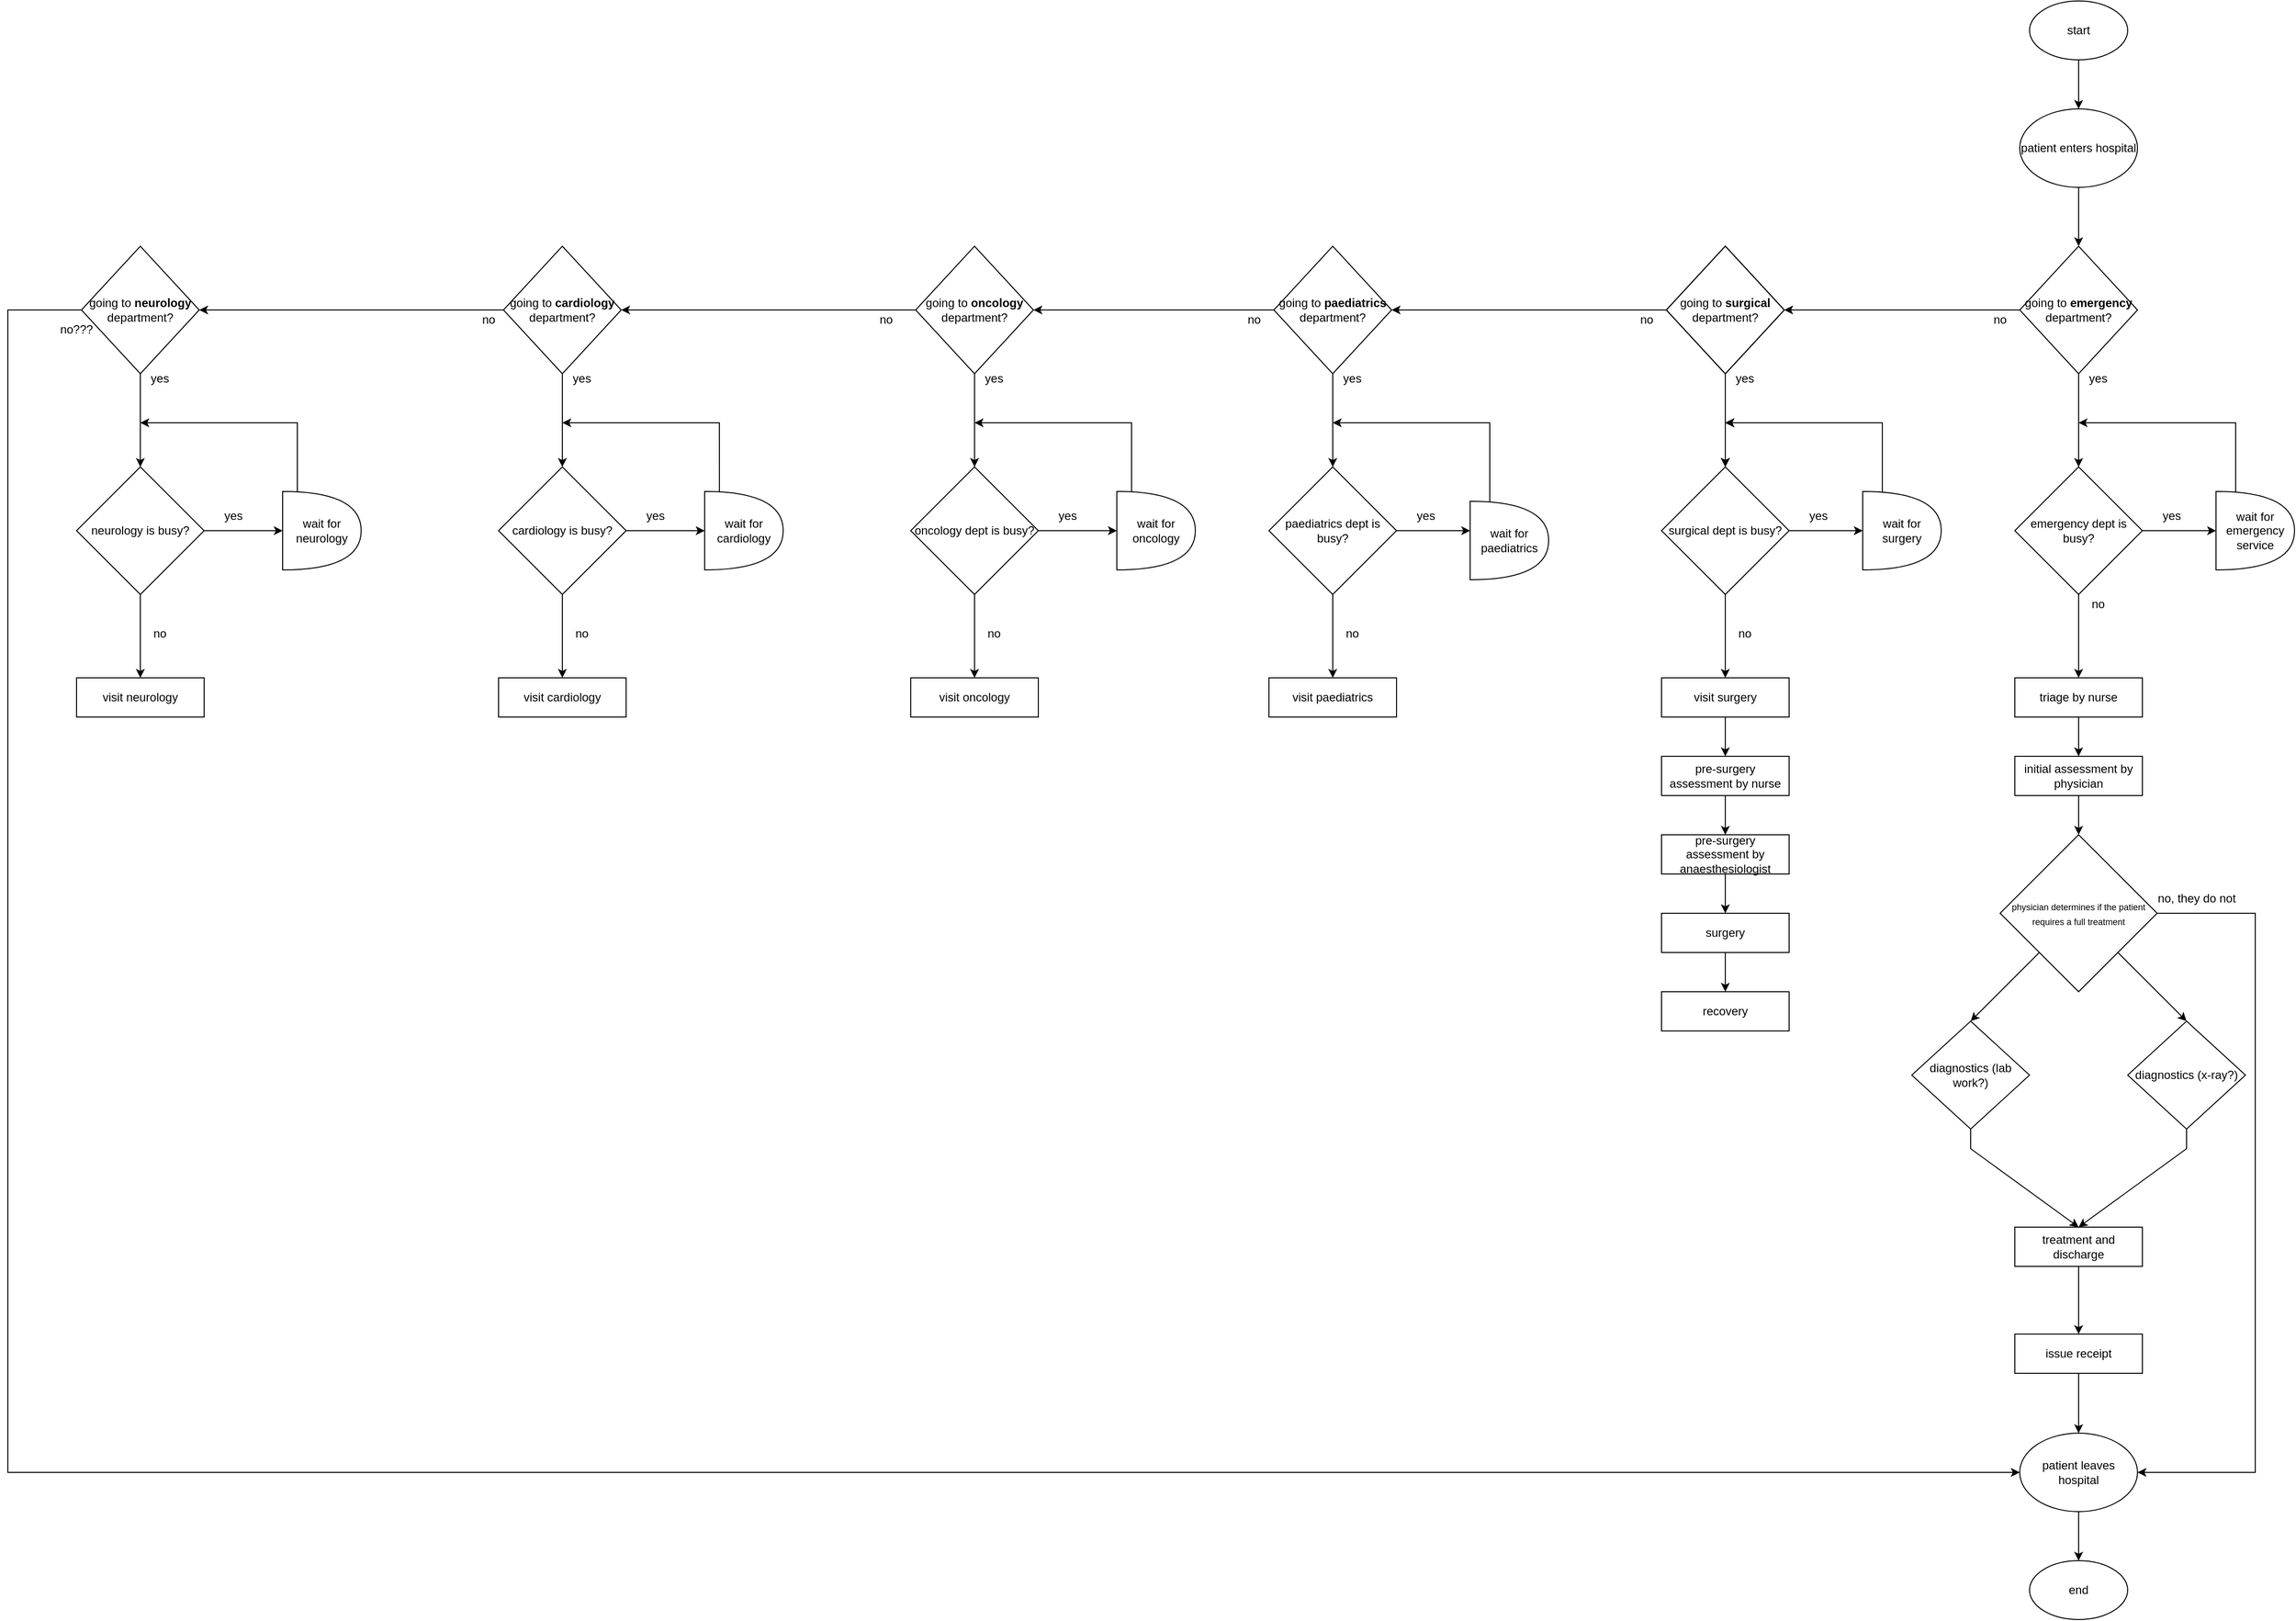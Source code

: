 <mxfile version="21.1.4" type="github">
  <diagram name="Page-1" id="5pKvKy0BIaIAFNJ23iyw">
    <mxGraphModel dx="3215" dy="1920" grid="1" gridSize="10" guides="1" tooltips="1" connect="1" arrows="1" fold="1" page="1" pageScale="1" pageWidth="827" pageHeight="1169" math="0" shadow="0">
      <root>
        <mxCell id="0" />
        <mxCell id="1" parent="0" />
        <mxCell id="Ih2wy748P8lcP-gWS8Mn-1" value="patient enters hospital" style="ellipse;whiteSpace=wrap;html=1;" parent="1" vertex="1">
          <mxGeometry x="350" y="-40" width="120" height="80" as="geometry" />
        </mxCell>
        <mxCell id="Ih2wy748P8lcP-gWS8Mn-2" value="going to &lt;b&gt;emergency &lt;/b&gt;department?" style="rhombus;whiteSpace=wrap;html=1;" parent="1" vertex="1">
          <mxGeometry x="350" y="100" width="120" height="130" as="geometry" />
        </mxCell>
        <mxCell id="pPfEnhw-Z-XjJxT2VnOs-15" style="edgeStyle=orthogonalEdgeStyle;rounded=0;orthogonalLoop=1;jettySize=auto;html=1;exitX=0.5;exitY=1;exitDx=0;exitDy=0;entryX=0.5;entryY=0;entryDx=0;entryDy=0;" parent="1" source="Ih2wy748P8lcP-gWS8Mn-3" target="pPfEnhw-Z-XjJxT2VnOs-11" edge="1">
          <mxGeometry relative="1" as="geometry" />
        </mxCell>
        <mxCell id="Ih2wy748P8lcP-gWS8Mn-3" value="triage by nurse" style="rounded=0;whiteSpace=wrap;html=1;" parent="1" vertex="1">
          <mxGeometry x="345" y="540" width="130" height="40" as="geometry" />
        </mxCell>
        <mxCell id="Ih2wy748P8lcP-gWS8Mn-6" value="emergency dept is busy?" style="rhombus;whiteSpace=wrap;html=1;" parent="1" vertex="1">
          <mxGeometry x="345" y="325" width="130" height="130" as="geometry" />
        </mxCell>
        <mxCell id="pPfEnhw-Z-XjJxT2VnOs-4" style="edgeStyle=orthogonalEdgeStyle;rounded=0;orthogonalLoop=1;jettySize=auto;html=1;exitX=0.5;exitY=1;exitDx=0;exitDy=0;entryX=0.5;entryY=0;entryDx=0;entryDy=0;" parent="1" source="Ih2wy748P8lcP-gWS8Mn-21" target="pPfEnhw-Z-XjJxT2VnOs-1" edge="1">
          <mxGeometry relative="1" as="geometry" />
        </mxCell>
        <mxCell id="Ih2wy748P8lcP-gWS8Mn-21" value="patient leaves hospital" style="ellipse;whiteSpace=wrap;html=1;" parent="1" vertex="1">
          <mxGeometry x="350" y="1310" width="120" height="80" as="geometry" />
        </mxCell>
        <mxCell id="Ih2wy748P8lcP-gWS8Mn-25" value="yes" style="text;html=1;strokeColor=none;fillColor=none;align=center;verticalAlign=middle;whiteSpace=wrap;rounded=0;" parent="1" vertex="1">
          <mxGeometry x="475" y="360" width="60" height="30" as="geometry" />
        </mxCell>
        <mxCell id="Ih2wy748P8lcP-gWS8Mn-27" value="no" style="text;html=1;strokeColor=none;fillColor=none;align=center;verticalAlign=middle;whiteSpace=wrap;rounded=0;" parent="1" vertex="1">
          <mxGeometry x="400" y="450" width="60" height="30" as="geometry" />
        </mxCell>
        <mxCell id="Ih2wy748P8lcP-gWS8Mn-29" value="" style="endArrow=classic;html=1;rounded=0;entryX=0.5;entryY=0;entryDx=0;entryDy=0;exitX=0.5;exitY=1;exitDx=0;exitDy=0;" parent="1" source="Ih2wy748P8lcP-gWS8Mn-2" target="Ih2wy748P8lcP-gWS8Mn-6" edge="1">
          <mxGeometry width="50" height="50" relative="1" as="geometry">
            <mxPoint x="410" y="250" as="sourcePoint" />
            <mxPoint x="410" y="280" as="targetPoint" />
          </mxGeometry>
        </mxCell>
        <mxCell id="Ih2wy748P8lcP-gWS8Mn-30" value="yes" style="text;html=1;strokeColor=none;fillColor=none;align=center;verticalAlign=middle;whiteSpace=wrap;rounded=0;" parent="1" vertex="1">
          <mxGeometry x="400" y="220" width="60" height="30" as="geometry" />
        </mxCell>
        <mxCell id="Ih2wy748P8lcP-gWS8Mn-31" value="no" style="text;html=1;strokeColor=none;fillColor=none;align=center;verticalAlign=middle;whiteSpace=wrap;rounded=0;" parent="1" vertex="1">
          <mxGeometry x="300" y="160" width="60" height="30" as="geometry" />
        </mxCell>
        <mxCell id="Ih2wy748P8lcP-gWS8Mn-33" value="" style="endArrow=classic;html=1;rounded=0;exitX=0.5;exitY=1;exitDx=0;exitDy=0;entryX=0.5;entryY=0;entryDx=0;entryDy=0;" parent="1" source="Ih2wy748P8lcP-gWS8Mn-6" target="Ih2wy748P8lcP-gWS8Mn-3" edge="1">
          <mxGeometry width="50" height="50" relative="1" as="geometry">
            <mxPoint x="420" y="420" as="sourcePoint" />
            <mxPoint x="460" y="500" as="targetPoint" />
          </mxGeometry>
        </mxCell>
        <mxCell id="Ih2wy748P8lcP-gWS8Mn-36" value="going to surgical department?" style="rhombus;whiteSpace=wrap;html=1;" parent="1" vertex="1">
          <mxGeometry x="-10" y="100" width="120" height="130" as="geometry" />
        </mxCell>
        <mxCell id="K5UbOkIPx16ZLwXEy3-c-5" value="" style="edgeStyle=orthogonalEdgeStyle;rounded=0;orthogonalLoop=1;jettySize=auto;html=1;" edge="1" parent="1" source="Ih2wy748P8lcP-gWS8Mn-37" target="K5UbOkIPx16ZLwXEy3-c-3">
          <mxGeometry relative="1" as="geometry" />
        </mxCell>
        <mxCell id="Ih2wy748P8lcP-gWS8Mn-37" value="visit surgery" style="rounded=0;whiteSpace=wrap;html=1;" parent="1" vertex="1">
          <mxGeometry x="-15" y="540" width="130" height="40" as="geometry" />
        </mxCell>
        <mxCell id="Ih2wy748P8lcP-gWS8Mn-43" value="" style="endArrow=classic;html=1;rounded=0;exitX=0.4;exitY=0.018;exitDx=0;exitDy=0;exitPerimeter=0;" parent="1" edge="1">
          <mxGeometry width="50" height="50" relative="1" as="geometry">
            <mxPoint x="210" y="361.08" as="sourcePoint" />
            <mxPoint x="50" y="280" as="targetPoint" />
            <Array as="points">
              <mxPoint x="210" y="280" />
              <mxPoint x="60" y="280" />
            </Array>
          </mxGeometry>
        </mxCell>
        <mxCell id="Ih2wy748P8lcP-gWS8Mn-44" value="yes" style="text;html=1;strokeColor=none;fillColor=none;align=center;verticalAlign=middle;whiteSpace=wrap;rounded=0;" parent="1" vertex="1">
          <mxGeometry x="115" y="360" width="60" height="30" as="geometry" />
        </mxCell>
        <mxCell id="Ih2wy748P8lcP-gWS8Mn-45" value="no" style="text;html=1;strokeColor=none;fillColor=none;align=center;verticalAlign=middle;whiteSpace=wrap;rounded=0;" parent="1" vertex="1">
          <mxGeometry x="40" y="480" width="60" height="30" as="geometry" />
        </mxCell>
        <mxCell id="Ih2wy748P8lcP-gWS8Mn-48" value="yes" style="text;html=1;strokeColor=none;fillColor=none;align=center;verticalAlign=middle;whiteSpace=wrap;rounded=0;" parent="1" vertex="1">
          <mxGeometry x="40" y="220" width="60" height="30" as="geometry" />
        </mxCell>
        <mxCell id="Ih2wy748P8lcP-gWS8Mn-49" value="no" style="text;html=1;strokeColor=none;fillColor=none;align=center;verticalAlign=middle;whiteSpace=wrap;rounded=0;" parent="1" vertex="1">
          <mxGeometry x="-60" y="160" width="60" height="30" as="geometry" />
        </mxCell>
        <mxCell id="goqWlOmLxGw8GB3nW4Ue-60" style="edgeStyle=orthogonalEdgeStyle;rounded=0;orthogonalLoop=1;jettySize=auto;html=1;exitX=0;exitY=0.5;exitDx=0;exitDy=0;entryX=1;entryY=0.5;entryDx=0;entryDy=0;" parent="1" source="Ih2wy748P8lcP-gWS8Mn-52" target="goqWlOmLxGw8GB3nW4Ue-25" edge="1">
          <mxGeometry relative="1" as="geometry" />
        </mxCell>
        <mxCell id="Ih2wy748P8lcP-gWS8Mn-52" value="going to &lt;b&gt;paediatrics &lt;/b&gt;department?" style="rhombus;whiteSpace=wrap;html=1;" parent="1" vertex="1">
          <mxGeometry x="-410" y="100" width="120" height="130" as="geometry" />
        </mxCell>
        <mxCell id="Ih2wy748P8lcP-gWS8Mn-53" value="visit paediatrics" style="rounded=0;whiteSpace=wrap;html=1;" parent="1" vertex="1">
          <mxGeometry x="-415" y="540" width="130" height="40" as="geometry" />
        </mxCell>
        <mxCell id="Ih2wy748P8lcP-gWS8Mn-55" value="paediatrics dept is busy?" style="rhombus;whiteSpace=wrap;html=1;" parent="1" vertex="1">
          <mxGeometry x="-415" y="325" width="130" height="130" as="geometry" />
        </mxCell>
        <mxCell id="Ih2wy748P8lcP-gWS8Mn-58" value="" style="endArrow=classic;html=1;rounded=0;exitX=1;exitY=0.5;exitDx=0;exitDy=0;entryX=0;entryY=0.5;entryDx=0;entryDy=0;entryPerimeter=0;" parent="1" source="Ih2wy748P8lcP-gWS8Mn-55" edge="1">
          <mxGeometry width="50" height="50" relative="1" as="geometry">
            <mxPoint x="-260" y="430" as="sourcePoint" />
            <mxPoint x="-210" y="390" as="targetPoint" />
          </mxGeometry>
        </mxCell>
        <mxCell id="Ih2wy748P8lcP-gWS8Mn-59" value="" style="endArrow=classic;html=1;rounded=0;exitX=0.4;exitY=0.018;exitDx=0;exitDy=0;exitPerimeter=0;" parent="1" edge="1">
          <mxGeometry width="50" height="50" relative="1" as="geometry">
            <mxPoint x="-190" y="361.08" as="sourcePoint" />
            <mxPoint x="-350" y="280" as="targetPoint" />
            <Array as="points">
              <mxPoint x="-190" y="280" />
              <mxPoint x="-340" y="280" />
            </Array>
          </mxGeometry>
        </mxCell>
        <mxCell id="Ih2wy748P8lcP-gWS8Mn-60" value="yes" style="text;html=1;strokeColor=none;fillColor=none;align=center;verticalAlign=middle;whiteSpace=wrap;rounded=0;" parent="1" vertex="1">
          <mxGeometry x="-285" y="360" width="60" height="30" as="geometry" />
        </mxCell>
        <mxCell id="Ih2wy748P8lcP-gWS8Mn-61" value="no" style="text;html=1;strokeColor=none;fillColor=none;align=center;verticalAlign=middle;whiteSpace=wrap;rounded=0;" parent="1" vertex="1">
          <mxGeometry x="-360" y="480" width="60" height="30" as="geometry" />
        </mxCell>
        <mxCell id="Ih2wy748P8lcP-gWS8Mn-63" value="" style="endArrow=classic;html=1;rounded=0;entryX=0.5;entryY=0;entryDx=0;entryDy=0;exitX=0.5;exitY=1;exitDx=0;exitDy=0;" parent="1" source="Ih2wy748P8lcP-gWS8Mn-52" target="Ih2wy748P8lcP-gWS8Mn-55" edge="1">
          <mxGeometry width="50" height="50" relative="1" as="geometry">
            <mxPoint x="-350" y="250" as="sourcePoint" />
            <mxPoint x="-350" y="280" as="targetPoint" />
          </mxGeometry>
        </mxCell>
        <mxCell id="Ih2wy748P8lcP-gWS8Mn-64" value="yes" style="text;html=1;strokeColor=none;fillColor=none;align=center;verticalAlign=middle;whiteSpace=wrap;rounded=0;" parent="1" vertex="1">
          <mxGeometry x="-360" y="220" width="60" height="30" as="geometry" />
        </mxCell>
        <mxCell id="Ih2wy748P8lcP-gWS8Mn-65" value="no" style="text;html=1;strokeColor=none;fillColor=none;align=center;verticalAlign=middle;whiteSpace=wrap;rounded=0;" parent="1" vertex="1">
          <mxGeometry x="-460" y="160" width="60" height="30" as="geometry" />
        </mxCell>
        <mxCell id="Ih2wy748P8lcP-gWS8Mn-66" value="" style="endArrow=classic;html=1;rounded=0;exitX=0.5;exitY=1;exitDx=0;exitDy=0;entryX=0.5;entryY=0;entryDx=0;entryDy=0;" parent="1" source="Ih2wy748P8lcP-gWS8Mn-55" target="Ih2wy748P8lcP-gWS8Mn-53" edge="1">
          <mxGeometry width="50" height="50" relative="1" as="geometry">
            <mxPoint x="-340" y="420" as="sourcePoint" />
            <mxPoint x="-300" y="500" as="targetPoint" />
          </mxGeometry>
        </mxCell>
        <mxCell id="Ih2wy748P8lcP-gWS8Mn-68" value="" style="endArrow=classic;html=1;rounded=0;entryX=1;entryY=0.5;entryDx=0;entryDy=0;exitX=0;exitY=0.5;exitDx=0;exitDy=0;" parent="1" source="Ih2wy748P8lcP-gWS8Mn-2" target="Ih2wy748P8lcP-gWS8Mn-36" edge="1">
          <mxGeometry width="50" height="50" relative="1" as="geometry">
            <mxPoint x="420" y="240" as="sourcePoint" />
            <mxPoint x="420" y="335" as="targetPoint" />
          </mxGeometry>
        </mxCell>
        <mxCell id="Ih2wy748P8lcP-gWS8Mn-69" value="" style="endArrow=classic;html=1;rounded=0;entryX=0.5;entryY=0;entryDx=0;entryDy=0;exitX=0.5;exitY=1;exitDx=0;exitDy=0;" parent="1" source="Ih2wy748P8lcP-gWS8Mn-1" target="Ih2wy748P8lcP-gWS8Mn-2" edge="1">
          <mxGeometry width="50" height="50" relative="1" as="geometry">
            <mxPoint x="430" y="250" as="sourcePoint" />
            <mxPoint x="430" y="345" as="targetPoint" />
          </mxGeometry>
        </mxCell>
        <mxCell id="Ih2wy748P8lcP-gWS8Mn-70" value="" style="endArrow=classic;html=1;rounded=0;entryX=1;entryY=0.5;entryDx=0;entryDy=0;exitX=0;exitY=0.5;exitDx=0;exitDy=0;" parent="1" source="Ih2wy748P8lcP-gWS8Mn-36" target="Ih2wy748P8lcP-gWS8Mn-52" edge="1">
          <mxGeometry width="50" height="50" relative="1" as="geometry">
            <mxPoint x="-30" y="50" as="sourcePoint" />
            <mxPoint x="-270" y="50" as="targetPoint" />
          </mxGeometry>
        </mxCell>
        <mxCell id="goqWlOmLxGw8GB3nW4Ue-1" value="going to surgical department?" style="rhombus;whiteSpace=wrap;html=1;" parent="1" vertex="1">
          <mxGeometry x="-10" y="100" width="120" height="130" as="geometry" />
        </mxCell>
        <mxCell id="goqWlOmLxGw8GB3nW4Ue-3" value="" style="endArrow=classic;html=1;rounded=0;entryX=0.5;entryY=0;entryDx=0;entryDy=0;exitX=0.5;exitY=1;exitDx=0;exitDy=0;" parent="1" source="goqWlOmLxGw8GB3nW4Ue-1" edge="1">
          <mxGeometry width="50" height="50" relative="1" as="geometry">
            <mxPoint x="50" y="250" as="sourcePoint" />
            <mxPoint x="50" y="325" as="targetPoint" />
          </mxGeometry>
        </mxCell>
        <mxCell id="goqWlOmLxGw8GB3nW4Ue-4" value="going to surgical department?" style="rhombus;whiteSpace=wrap;html=1;" parent="1" vertex="1">
          <mxGeometry x="-10" y="100" width="120" height="130" as="geometry" />
        </mxCell>
        <mxCell id="goqWlOmLxGw8GB3nW4Ue-6" value="" style="endArrow=classic;html=1;rounded=0;entryX=0.5;entryY=0;entryDx=0;entryDy=0;exitX=0.5;exitY=1;exitDx=0;exitDy=0;" parent="1" source="goqWlOmLxGw8GB3nW4Ue-4" edge="1">
          <mxGeometry width="50" height="50" relative="1" as="geometry">
            <mxPoint x="50" y="250" as="sourcePoint" />
            <mxPoint x="50" y="325" as="targetPoint" />
          </mxGeometry>
        </mxCell>
        <mxCell id="goqWlOmLxGw8GB3nW4Ue-7" value="" style="endArrow=classic;html=1;rounded=0;exitX=0.4;exitY=0.018;exitDx=0;exitDy=0;exitPerimeter=0;" parent="1" edge="1">
          <mxGeometry width="50" height="50" relative="1" as="geometry">
            <mxPoint x="210" y="361.08" as="sourcePoint" />
            <mxPoint x="50" y="280" as="targetPoint" />
            <Array as="points">
              <mxPoint x="210" y="280" />
              <mxPoint x="60" y="280" />
            </Array>
          </mxGeometry>
        </mxCell>
        <mxCell id="goqWlOmLxGw8GB3nW4Ue-13" value="going to &lt;b&gt;surgical &lt;/b&gt;department?" style="rhombus;whiteSpace=wrap;html=1;" parent="1" vertex="1">
          <mxGeometry x="-10" y="100" width="120" height="130" as="geometry" />
        </mxCell>
        <mxCell id="goqWlOmLxGw8GB3nW4Ue-15" value="" style="endArrow=classic;html=1;rounded=0;entryX=0.5;entryY=0;entryDx=0;entryDy=0;exitX=0.5;exitY=1;exitDx=0;exitDy=0;" parent="1" source="goqWlOmLxGw8GB3nW4Ue-13" edge="1">
          <mxGeometry width="50" height="50" relative="1" as="geometry">
            <mxPoint x="50" y="250" as="sourcePoint" />
            <mxPoint x="50" y="325" as="targetPoint" />
          </mxGeometry>
        </mxCell>
        <mxCell id="goqWlOmLxGw8GB3nW4Ue-16" value="" style="endArrow=classic;html=1;rounded=0;exitX=0.4;exitY=0.018;exitDx=0;exitDy=0;exitPerimeter=0;" parent="1" edge="1">
          <mxGeometry width="50" height="50" relative="1" as="geometry">
            <mxPoint x="210" y="361.08" as="sourcePoint" />
            <mxPoint x="50" y="280" as="targetPoint" />
            <Array as="points">
              <mxPoint x="210" y="280" />
              <mxPoint x="60" y="280" />
            </Array>
          </mxGeometry>
        </mxCell>
        <mxCell id="goqWlOmLxGw8GB3nW4Ue-19" value="surgical dept is busy?" style="rhombus;whiteSpace=wrap;html=1;" parent="1" vertex="1">
          <mxGeometry x="-15" y="325" width="130" height="130" as="geometry" />
        </mxCell>
        <mxCell id="goqWlOmLxGw8GB3nW4Ue-21" value="" style="endArrow=classic;html=1;rounded=0;exitX=0.5;exitY=1;exitDx=0;exitDy=0;entryX=0.5;entryY=0;entryDx=0;entryDy=0;" parent="1" source="goqWlOmLxGw8GB3nW4Ue-19" edge="1">
          <mxGeometry width="50" height="50" relative="1" as="geometry">
            <mxPoint x="60" y="420" as="sourcePoint" />
            <mxPoint x="50" y="540" as="targetPoint" />
          </mxGeometry>
        </mxCell>
        <mxCell id="goqWlOmLxGw8GB3nW4Ue-23" value="" style="endArrow=classic;html=1;rounded=0;exitX=1;exitY=0.5;exitDx=0;exitDy=0;entryX=0;entryY=0.5;entryDx=0;entryDy=0;entryPerimeter=0;" parent="1" edge="1">
          <mxGeometry width="50" height="50" relative="1" as="geometry">
            <mxPoint x="115" y="390" as="sourcePoint" />
            <mxPoint x="190" y="390" as="targetPoint" />
          </mxGeometry>
        </mxCell>
        <mxCell id="goqWlOmLxGw8GB3nW4Ue-24" value="visit oncology" style="rounded=0;whiteSpace=wrap;html=1;" parent="1" vertex="1">
          <mxGeometry x="-780" y="540" width="130" height="40" as="geometry" />
        </mxCell>
        <mxCell id="goqWlOmLxGw8GB3nW4Ue-61" style="edgeStyle=orthogonalEdgeStyle;rounded=0;orthogonalLoop=1;jettySize=auto;html=1;exitX=0;exitY=0.5;exitDx=0;exitDy=0;entryX=1;entryY=0.5;entryDx=0;entryDy=0;" parent="1" source="goqWlOmLxGw8GB3nW4Ue-25" target="goqWlOmLxGw8GB3nW4Ue-37" edge="1">
          <mxGeometry relative="1" as="geometry" />
        </mxCell>
        <mxCell id="goqWlOmLxGw8GB3nW4Ue-25" value="going to &lt;b&gt;oncology &lt;/b&gt;department?" style="rhombus;whiteSpace=wrap;html=1;" parent="1" vertex="1">
          <mxGeometry x="-775" y="100" width="120" height="130" as="geometry" />
        </mxCell>
        <mxCell id="goqWlOmLxGw8GB3nW4Ue-26" value="yes" style="text;html=1;strokeColor=none;fillColor=none;align=center;verticalAlign=middle;whiteSpace=wrap;rounded=0;" parent="1" vertex="1">
          <mxGeometry x="-725" y="220" width="60" height="30" as="geometry" />
        </mxCell>
        <mxCell id="goqWlOmLxGw8GB3nW4Ue-27" value="" style="endArrow=classic;html=1;rounded=0;entryX=0.5;entryY=0;entryDx=0;entryDy=0;exitX=0.5;exitY=1;exitDx=0;exitDy=0;" parent="1" source="goqWlOmLxGw8GB3nW4Ue-25" edge="1">
          <mxGeometry width="50" height="50" relative="1" as="geometry">
            <mxPoint x="-715" y="250" as="sourcePoint" />
            <mxPoint x="-715" y="325" as="targetPoint" />
          </mxGeometry>
        </mxCell>
        <mxCell id="goqWlOmLxGw8GB3nW4Ue-28" value="" style="endArrow=classic;html=1;rounded=0;" parent="1" edge="1">
          <mxGeometry width="50" height="50" relative="1" as="geometry">
            <mxPoint x="-555" y="350" as="sourcePoint" />
            <mxPoint x="-715" y="280" as="targetPoint" />
            <Array as="points">
              <mxPoint x="-555" y="280" />
              <mxPoint x="-705" y="280" />
            </Array>
          </mxGeometry>
        </mxCell>
        <mxCell id="goqWlOmLxGw8GB3nW4Ue-29" value="yes" style="text;html=1;strokeColor=none;fillColor=none;align=center;verticalAlign=middle;whiteSpace=wrap;rounded=0;" parent="1" vertex="1">
          <mxGeometry x="-650" y="360" width="60" height="30" as="geometry" />
        </mxCell>
        <mxCell id="goqWlOmLxGw8GB3nW4Ue-31" value="oncology dept is busy?" style="rhombus;whiteSpace=wrap;html=1;" parent="1" vertex="1">
          <mxGeometry x="-780" y="325" width="130" height="130" as="geometry" />
        </mxCell>
        <mxCell id="goqWlOmLxGw8GB3nW4Ue-32" value="no" style="text;html=1;strokeColor=none;fillColor=none;align=center;verticalAlign=middle;whiteSpace=wrap;rounded=0;" parent="1" vertex="1">
          <mxGeometry x="-725" y="480" width="60" height="30" as="geometry" />
        </mxCell>
        <mxCell id="goqWlOmLxGw8GB3nW4Ue-33" value="" style="endArrow=classic;html=1;rounded=0;exitX=0.5;exitY=1;exitDx=0;exitDy=0;entryX=0.5;entryY=0;entryDx=0;entryDy=0;" parent="1" source="goqWlOmLxGw8GB3nW4Ue-31" edge="1">
          <mxGeometry width="50" height="50" relative="1" as="geometry">
            <mxPoint x="-705" y="420" as="sourcePoint" />
            <mxPoint x="-715" y="540" as="targetPoint" />
          </mxGeometry>
        </mxCell>
        <mxCell id="goqWlOmLxGw8GB3nW4Ue-35" value="" style="endArrow=classic;html=1;rounded=0;exitX=1;exitY=0.5;exitDx=0;exitDy=0;entryX=0;entryY=0.5;entryDx=0;entryDy=0;entryPerimeter=0;" parent="1" target="pPfEnhw-Z-XjJxT2VnOs-5" edge="1">
          <mxGeometry width="50" height="50" relative="1" as="geometry">
            <mxPoint x="-650" y="390" as="sourcePoint" />
            <mxPoint x="-575" y="390" as="targetPoint" />
          </mxGeometry>
        </mxCell>
        <mxCell id="goqWlOmLxGw8GB3nW4Ue-36" value="visit cardiology" style="rounded=0;whiteSpace=wrap;html=1;" parent="1" vertex="1">
          <mxGeometry x="-1200" y="540" width="130" height="40" as="geometry" />
        </mxCell>
        <mxCell id="goqWlOmLxGw8GB3nW4Ue-62" style="edgeStyle=orthogonalEdgeStyle;rounded=0;orthogonalLoop=1;jettySize=auto;html=1;exitX=0;exitY=0.5;exitDx=0;exitDy=0;entryX=1;entryY=0.5;entryDx=0;entryDy=0;" parent="1" source="goqWlOmLxGw8GB3nW4Ue-37" target="goqWlOmLxGw8GB3nW4Ue-49" edge="1">
          <mxGeometry relative="1" as="geometry" />
        </mxCell>
        <mxCell id="goqWlOmLxGw8GB3nW4Ue-37" value="going to &lt;b&gt;cardiology&lt;/b&gt; department?" style="rhombus;whiteSpace=wrap;html=1;" parent="1" vertex="1">
          <mxGeometry x="-1195" y="100" width="120" height="130" as="geometry" />
        </mxCell>
        <mxCell id="goqWlOmLxGw8GB3nW4Ue-38" value="yes" style="text;html=1;strokeColor=none;fillColor=none;align=center;verticalAlign=middle;whiteSpace=wrap;rounded=0;" parent="1" vertex="1">
          <mxGeometry x="-1145" y="220" width="60" height="30" as="geometry" />
        </mxCell>
        <mxCell id="goqWlOmLxGw8GB3nW4Ue-39" value="" style="endArrow=classic;html=1;rounded=0;entryX=0.5;entryY=0;entryDx=0;entryDy=0;exitX=0.5;exitY=1;exitDx=0;exitDy=0;" parent="1" source="goqWlOmLxGw8GB3nW4Ue-37" edge="1">
          <mxGeometry width="50" height="50" relative="1" as="geometry">
            <mxPoint x="-1135" y="250" as="sourcePoint" />
            <mxPoint x="-1135" y="325" as="targetPoint" />
          </mxGeometry>
        </mxCell>
        <mxCell id="goqWlOmLxGw8GB3nW4Ue-40" value="" style="endArrow=classic;html=1;rounded=0;exitX=0.188;exitY=0;exitDx=0;exitDy=0;exitPerimeter=0;" parent="1" source="pPfEnhw-Z-XjJxT2VnOs-9" edge="1">
          <mxGeometry width="50" height="50" relative="1" as="geometry">
            <mxPoint x="-975" y="340" as="sourcePoint" />
            <mxPoint x="-1135" y="280" as="targetPoint" />
            <Array as="points">
              <mxPoint x="-975" y="280" />
              <mxPoint x="-1125" y="280" />
            </Array>
          </mxGeometry>
        </mxCell>
        <mxCell id="goqWlOmLxGw8GB3nW4Ue-41" value="yes" style="text;html=1;strokeColor=none;fillColor=none;align=center;verticalAlign=middle;whiteSpace=wrap;rounded=0;" parent="1" vertex="1">
          <mxGeometry x="-1070" y="360" width="60" height="30" as="geometry" />
        </mxCell>
        <mxCell id="goqWlOmLxGw8GB3nW4Ue-43" value="cardiology is busy?" style="rhombus;whiteSpace=wrap;html=1;" parent="1" vertex="1">
          <mxGeometry x="-1200" y="325" width="130" height="130" as="geometry" />
        </mxCell>
        <mxCell id="goqWlOmLxGw8GB3nW4Ue-44" value="no" style="text;html=1;strokeColor=none;fillColor=none;align=center;verticalAlign=middle;whiteSpace=wrap;rounded=0;" parent="1" vertex="1">
          <mxGeometry x="-1145" y="480" width="60" height="30" as="geometry" />
        </mxCell>
        <mxCell id="goqWlOmLxGw8GB3nW4Ue-45" value="" style="endArrow=classic;html=1;rounded=0;exitX=0.5;exitY=1;exitDx=0;exitDy=0;entryX=0.5;entryY=0;entryDx=0;entryDy=0;" parent="1" source="goqWlOmLxGw8GB3nW4Ue-43" edge="1">
          <mxGeometry width="50" height="50" relative="1" as="geometry">
            <mxPoint x="-1125" y="420" as="sourcePoint" />
            <mxPoint x="-1135" y="540" as="targetPoint" />
          </mxGeometry>
        </mxCell>
        <mxCell id="goqWlOmLxGw8GB3nW4Ue-47" value="" style="endArrow=classic;html=1;rounded=0;exitX=1;exitY=0.5;exitDx=0;exitDy=0;entryX=0;entryY=0.5;entryDx=0;entryDy=0;entryPerimeter=0;" parent="1" target="pPfEnhw-Z-XjJxT2VnOs-9" edge="1">
          <mxGeometry width="50" height="50" relative="1" as="geometry">
            <mxPoint x="-1070" y="390" as="sourcePoint" />
            <mxPoint x="-995" y="390" as="targetPoint" />
          </mxGeometry>
        </mxCell>
        <mxCell id="goqWlOmLxGw8GB3nW4Ue-48" value="visit neurology" style="rounded=0;whiteSpace=wrap;html=1;" parent="1" vertex="1">
          <mxGeometry x="-1630" y="540" width="130" height="40" as="geometry" />
        </mxCell>
        <mxCell id="Ssy9WefJwnvrMq0k_zcZ-15" style="edgeStyle=orthogonalEdgeStyle;rounded=0;orthogonalLoop=1;jettySize=auto;html=1;exitX=0;exitY=0.5;exitDx=0;exitDy=0;entryX=0;entryY=0.5;entryDx=0;entryDy=0;" parent="1" source="goqWlOmLxGw8GB3nW4Ue-49" target="Ih2wy748P8lcP-gWS8Mn-21" edge="1">
          <mxGeometry relative="1" as="geometry">
            <Array as="points">
              <mxPoint x="-1700" y="165" />
              <mxPoint x="-1700" y="1350" />
            </Array>
          </mxGeometry>
        </mxCell>
        <mxCell id="goqWlOmLxGw8GB3nW4Ue-49" value="going to &lt;b&gt;neurology &lt;/b&gt;department?" style="rhombus;whiteSpace=wrap;html=1;" parent="1" vertex="1">
          <mxGeometry x="-1625" y="100" width="120" height="130" as="geometry" />
        </mxCell>
        <mxCell id="goqWlOmLxGw8GB3nW4Ue-50" value="yes" style="text;html=1;strokeColor=none;fillColor=none;align=center;verticalAlign=middle;whiteSpace=wrap;rounded=0;" parent="1" vertex="1">
          <mxGeometry x="-1575" y="220" width="60" height="30" as="geometry" />
        </mxCell>
        <mxCell id="goqWlOmLxGw8GB3nW4Ue-51" value="" style="endArrow=classic;html=1;rounded=0;entryX=0.5;entryY=0;entryDx=0;entryDy=0;exitX=0.5;exitY=1;exitDx=0;exitDy=0;" parent="1" source="goqWlOmLxGw8GB3nW4Ue-49" edge="1">
          <mxGeometry width="50" height="50" relative="1" as="geometry">
            <mxPoint x="-1565" y="250" as="sourcePoint" />
            <mxPoint x="-1565" y="325" as="targetPoint" />
          </mxGeometry>
        </mxCell>
        <mxCell id="goqWlOmLxGw8GB3nW4Ue-52" value="" style="endArrow=classic;html=1;rounded=0;exitX=0.4;exitY=0.018;exitDx=0;exitDy=0;exitPerimeter=0;" parent="1" edge="1">
          <mxGeometry width="50" height="50" relative="1" as="geometry">
            <mxPoint x="-1405" y="361.08" as="sourcePoint" />
            <mxPoint x="-1565" y="280" as="targetPoint" />
            <Array as="points">
              <mxPoint x="-1405" y="280" />
              <mxPoint x="-1555" y="280" />
            </Array>
          </mxGeometry>
        </mxCell>
        <mxCell id="goqWlOmLxGw8GB3nW4Ue-53" value="yes" style="text;html=1;strokeColor=none;fillColor=none;align=center;verticalAlign=middle;whiteSpace=wrap;rounded=0;" parent="1" vertex="1">
          <mxGeometry x="-1500" y="360" width="60" height="30" as="geometry" />
        </mxCell>
        <mxCell id="goqWlOmLxGw8GB3nW4Ue-55" value="neurology is busy?" style="rhombus;whiteSpace=wrap;html=1;" parent="1" vertex="1">
          <mxGeometry x="-1630" y="325" width="130" height="130" as="geometry" />
        </mxCell>
        <mxCell id="goqWlOmLxGw8GB3nW4Ue-56" value="no" style="text;html=1;strokeColor=none;fillColor=none;align=center;verticalAlign=middle;whiteSpace=wrap;rounded=0;" parent="1" vertex="1">
          <mxGeometry x="-1575" y="480" width="60" height="30" as="geometry" />
        </mxCell>
        <mxCell id="goqWlOmLxGw8GB3nW4Ue-57" value="" style="endArrow=classic;html=1;rounded=0;exitX=0.5;exitY=1;exitDx=0;exitDy=0;entryX=0.5;entryY=0;entryDx=0;entryDy=0;" parent="1" source="goqWlOmLxGw8GB3nW4Ue-55" edge="1">
          <mxGeometry width="50" height="50" relative="1" as="geometry">
            <mxPoint x="-1555" y="420" as="sourcePoint" />
            <mxPoint x="-1565" y="540" as="targetPoint" />
          </mxGeometry>
        </mxCell>
        <mxCell id="goqWlOmLxGw8GB3nW4Ue-59" value="" style="endArrow=classic;html=1;rounded=0;exitX=1;exitY=0.5;exitDx=0;exitDy=0;entryX=0;entryY=0.5;entryDx=0;entryDy=0;entryPerimeter=0;" parent="1" target="pPfEnhw-Z-XjJxT2VnOs-10" edge="1">
          <mxGeometry width="50" height="50" relative="1" as="geometry">
            <mxPoint x="-1500" y="390" as="sourcePoint" />
            <mxPoint x="-1425" y="390" as="targetPoint" />
          </mxGeometry>
        </mxCell>
        <mxCell id="goqWlOmLxGw8GB3nW4Ue-63" value="wait for surgery" style="shape=or;whiteSpace=wrap;html=1;" parent="1" vertex="1">
          <mxGeometry x="190" y="350" width="80" height="80" as="geometry" />
        </mxCell>
        <mxCell id="goqWlOmLxGw8GB3nW4Ue-64" value="wait for paediatrics" style="shape=or;whiteSpace=wrap;html=1;" parent="1" vertex="1">
          <mxGeometry x="-210" y="360" width="80" height="80" as="geometry" />
        </mxCell>
        <mxCell id="goqWlOmLxGw8GB3nW4Ue-65" value="" style="endArrow=classic;html=1;rounded=0;exitX=0.4;exitY=0.018;exitDx=0;exitDy=0;exitPerimeter=0;" parent="1" edge="1">
          <mxGeometry width="50" height="50" relative="1" as="geometry">
            <mxPoint x="570" y="361.08" as="sourcePoint" />
            <mxPoint x="410" y="280" as="targetPoint" />
            <Array as="points">
              <mxPoint x="570" y="280" />
              <mxPoint x="420" y="280" />
            </Array>
          </mxGeometry>
        </mxCell>
        <mxCell id="goqWlOmLxGw8GB3nW4Ue-66" value="" style="endArrow=classic;html=1;rounded=0;exitX=1;exitY=0.5;exitDx=0;exitDy=0;entryX=0;entryY=0.5;entryDx=0;entryDy=0;entryPerimeter=0;" parent="1" edge="1">
          <mxGeometry width="50" height="50" relative="1" as="geometry">
            <mxPoint x="475" y="390" as="sourcePoint" />
            <mxPoint x="550" y="390" as="targetPoint" />
          </mxGeometry>
        </mxCell>
        <mxCell id="goqWlOmLxGw8GB3nW4Ue-67" value="wait for emergency service" style="shape=or;whiteSpace=wrap;html=1;" parent="1" vertex="1">
          <mxGeometry x="550" y="350" width="80" height="80" as="geometry" />
        </mxCell>
        <mxCell id="pPfEnhw-Z-XjJxT2VnOs-1" value="end" style="ellipse;whiteSpace=wrap;html=1;" parent="1" vertex="1">
          <mxGeometry x="360" y="1440" width="100" height="60" as="geometry" />
        </mxCell>
        <mxCell id="pPfEnhw-Z-XjJxT2VnOs-3" style="edgeStyle=orthogonalEdgeStyle;rounded=0;orthogonalLoop=1;jettySize=auto;html=1;exitX=0.5;exitY=1;exitDx=0;exitDy=0;entryX=0.5;entryY=0;entryDx=0;entryDy=0;" parent="1" source="pPfEnhw-Z-XjJxT2VnOs-2" target="Ih2wy748P8lcP-gWS8Mn-1" edge="1">
          <mxGeometry relative="1" as="geometry" />
        </mxCell>
        <mxCell id="pPfEnhw-Z-XjJxT2VnOs-2" value="start" style="ellipse;whiteSpace=wrap;html=1;" parent="1" vertex="1">
          <mxGeometry x="360" y="-150" width="100" height="60" as="geometry" />
        </mxCell>
        <mxCell id="pPfEnhw-Z-XjJxT2VnOs-5" value="wait for oncology" style="shape=or;whiteSpace=wrap;html=1;" parent="1" vertex="1">
          <mxGeometry x="-570" y="350" width="80" height="80" as="geometry" />
        </mxCell>
        <mxCell id="pPfEnhw-Z-XjJxT2VnOs-9" value="wait for cardiology" style="shape=or;whiteSpace=wrap;html=1;" parent="1" vertex="1">
          <mxGeometry x="-990" y="350" width="80" height="80" as="geometry" />
        </mxCell>
        <mxCell id="pPfEnhw-Z-XjJxT2VnOs-10" value="wait for neurology" style="shape=or;whiteSpace=wrap;html=1;" parent="1" vertex="1">
          <mxGeometry x="-1420" y="350" width="80" height="80" as="geometry" />
        </mxCell>
        <mxCell id="pPfEnhw-Z-XjJxT2VnOs-16" style="edgeStyle=orthogonalEdgeStyle;rounded=0;orthogonalLoop=1;jettySize=auto;html=1;exitX=0.5;exitY=1;exitDx=0;exitDy=0;entryX=0.5;entryY=0;entryDx=0;entryDy=0;" parent="1" source="pPfEnhw-Z-XjJxT2VnOs-11" target="pPfEnhw-Z-XjJxT2VnOs-12" edge="1">
          <mxGeometry relative="1" as="geometry" />
        </mxCell>
        <mxCell id="pPfEnhw-Z-XjJxT2VnOs-11" value="initial assessment by physician" style="rounded=0;whiteSpace=wrap;html=1;" parent="1" vertex="1">
          <mxGeometry x="345" y="620" width="130" height="40" as="geometry" />
        </mxCell>
        <mxCell id="pPfEnhw-Z-XjJxT2VnOs-24" style="edgeStyle=orthogonalEdgeStyle;rounded=0;orthogonalLoop=1;jettySize=auto;html=1;exitX=1;exitY=0.5;exitDx=0;exitDy=0;entryX=1;entryY=0.5;entryDx=0;entryDy=0;" parent="1" source="pPfEnhw-Z-XjJxT2VnOs-12" target="Ih2wy748P8lcP-gWS8Mn-21" edge="1">
          <mxGeometry relative="1" as="geometry">
            <mxPoint x="640" y="780.368" as="targetPoint" />
            <Array as="points">
              <mxPoint x="590" y="780" />
              <mxPoint x="590" y="1350" />
            </Array>
          </mxGeometry>
        </mxCell>
        <mxCell id="pPfEnhw-Z-XjJxT2VnOs-12" value="&lt;font style=&quot;font-size: 9px;&quot;&gt;physician determines if the patient requires a full treatment&lt;/font&gt;" style="rhombus;whiteSpace=wrap;html=1;align=center;" parent="1" vertex="1">
          <mxGeometry x="330" y="700" width="160" height="160" as="geometry" />
        </mxCell>
        <mxCell id="pPfEnhw-Z-XjJxT2VnOs-22" style="edgeStyle=orthogonalEdgeStyle;rounded=0;orthogonalLoop=1;jettySize=auto;html=1;exitX=0.5;exitY=1;exitDx=0;exitDy=0;entryX=0.5;entryY=0;entryDx=0;entryDy=0;" parent="1" source="pPfEnhw-Z-XjJxT2VnOs-18" target="pPfEnhw-Z-XjJxT2VnOs-19" edge="1">
          <mxGeometry relative="1" as="geometry" />
        </mxCell>
        <mxCell id="pPfEnhw-Z-XjJxT2VnOs-18" value="treatment and discharge" style="rounded=0;whiteSpace=wrap;html=1;" parent="1" vertex="1">
          <mxGeometry x="345" y="1100" width="130" height="40" as="geometry" />
        </mxCell>
        <mxCell id="pPfEnhw-Z-XjJxT2VnOs-23" style="edgeStyle=orthogonalEdgeStyle;rounded=0;orthogonalLoop=1;jettySize=auto;html=1;exitX=0.5;exitY=1;exitDx=0;exitDy=0;entryX=0.5;entryY=0;entryDx=0;entryDy=0;" parent="1" source="pPfEnhw-Z-XjJxT2VnOs-19" target="Ih2wy748P8lcP-gWS8Mn-21" edge="1">
          <mxGeometry relative="1" as="geometry" />
        </mxCell>
        <mxCell id="pPfEnhw-Z-XjJxT2VnOs-19" value="issue receipt" style="rounded=0;whiteSpace=wrap;html=1;" parent="1" vertex="1">
          <mxGeometry x="345" y="1209" width="130" height="40" as="geometry" />
        </mxCell>
        <mxCell id="pPfEnhw-Z-XjJxT2VnOs-26" value="no, they do not" style="text;html=1;align=center;verticalAlign=middle;resizable=0;points=[];autosize=1;strokeColor=none;fillColor=none;" parent="1" vertex="1">
          <mxGeometry x="480" y="750" width="100" height="30" as="geometry" />
        </mxCell>
        <mxCell id="pPfEnhw-Z-XjJxT2VnOs-27" value="diagnostics (x-ray?)" style="rhombus;whiteSpace=wrap;html=1;" parent="1" vertex="1">
          <mxGeometry x="460" y="890" width="120" height="110" as="geometry" />
        </mxCell>
        <mxCell id="pPfEnhw-Z-XjJxT2VnOs-31" value="diagnostics (lab work?)" style="rhombus;whiteSpace=wrap;html=1;" parent="1" vertex="1">
          <mxGeometry x="240" y="890" width="120" height="110" as="geometry" />
        </mxCell>
        <mxCell id="Ssy9WefJwnvrMq0k_zcZ-4" value="" style="endArrow=classic;html=1;rounded=0;exitX=0;exitY=1;exitDx=0;exitDy=0;entryX=0.5;entryY=0;entryDx=0;entryDy=0;" parent="1" source="pPfEnhw-Z-XjJxT2VnOs-12" target="pPfEnhw-Z-XjJxT2VnOs-31" edge="1">
          <mxGeometry width="50" height="50" relative="1" as="geometry">
            <mxPoint x="240" y="880" as="sourcePoint" />
            <mxPoint x="290" y="830" as="targetPoint" />
          </mxGeometry>
        </mxCell>
        <mxCell id="Ssy9WefJwnvrMq0k_zcZ-6" value="" style="endArrow=classic;html=1;rounded=0;entryX=0.5;entryY=0;entryDx=0;entryDy=0;" parent="1" source="pPfEnhw-Z-XjJxT2VnOs-12" target="pPfEnhw-Z-XjJxT2VnOs-27" edge="1">
          <mxGeometry width="50" height="50" relative="1" as="geometry">
            <mxPoint x="380" y="830" as="sourcePoint" />
            <mxPoint x="340" y="900" as="targetPoint" />
          </mxGeometry>
        </mxCell>
        <mxCell id="Ssy9WefJwnvrMq0k_zcZ-10" value="" style="endArrow=classic;html=1;rounded=0;exitX=0.5;exitY=1;exitDx=0;exitDy=0;entryX=0.5;entryY=0;entryDx=0;entryDy=0;" parent="1" source="pPfEnhw-Z-XjJxT2VnOs-31" target="pPfEnhw-Z-XjJxT2VnOs-18" edge="1">
          <mxGeometry width="50" height="50" relative="1" as="geometry">
            <mxPoint x="330" y="1060" as="sourcePoint" />
            <mxPoint x="380" y="1010" as="targetPoint" />
            <Array as="points">
              <mxPoint x="300" y="1020" />
            </Array>
          </mxGeometry>
        </mxCell>
        <mxCell id="Ssy9WefJwnvrMq0k_zcZ-11" value="" style="endArrow=classic;html=1;rounded=0;exitX=0.5;exitY=1;exitDx=0;exitDy=0;entryX=0.5;entryY=0;entryDx=0;entryDy=0;" parent="1" source="pPfEnhw-Z-XjJxT2VnOs-27" target="pPfEnhw-Z-XjJxT2VnOs-18" edge="1">
          <mxGeometry width="50" height="50" relative="1" as="geometry">
            <mxPoint x="505" y="1020" as="sourcePoint" />
            <mxPoint x="505" y="1090" as="targetPoint" />
            <Array as="points">
              <mxPoint x="520" y="1020" />
            </Array>
          </mxGeometry>
        </mxCell>
        <mxCell id="Ssy9WefJwnvrMq0k_zcZ-12" value="no" style="text;html=1;strokeColor=none;fillColor=none;align=center;verticalAlign=middle;whiteSpace=wrap;rounded=0;" parent="1" vertex="1">
          <mxGeometry x="-835" y="160" width="60" height="30" as="geometry" />
        </mxCell>
        <mxCell id="Ssy9WefJwnvrMq0k_zcZ-13" value="no" style="text;html=1;strokeColor=none;fillColor=none;align=center;verticalAlign=middle;whiteSpace=wrap;rounded=0;" parent="1" vertex="1">
          <mxGeometry x="-1240" y="160" width="60" height="30" as="geometry" />
        </mxCell>
        <mxCell id="Ssy9WefJwnvrMq0k_zcZ-14" value="no???" style="text;html=1;strokeColor=none;fillColor=none;align=center;verticalAlign=middle;whiteSpace=wrap;rounded=0;" parent="1" vertex="1">
          <mxGeometry x="-1660" y="170" width="60" height="30" as="geometry" />
        </mxCell>
        <mxCell id="K5UbOkIPx16ZLwXEy3-c-6" value="" style="edgeStyle=orthogonalEdgeStyle;rounded=0;orthogonalLoop=1;jettySize=auto;html=1;" edge="1" parent="1" source="K5UbOkIPx16ZLwXEy3-c-3" target="K5UbOkIPx16ZLwXEy3-c-4">
          <mxGeometry relative="1" as="geometry" />
        </mxCell>
        <mxCell id="K5UbOkIPx16ZLwXEy3-c-3" value="pre-surgery assessment by nurse" style="rounded=0;whiteSpace=wrap;html=1;" vertex="1" parent="1">
          <mxGeometry x="-15" y="620" width="130" height="40" as="geometry" />
        </mxCell>
        <mxCell id="K5UbOkIPx16ZLwXEy3-c-9" value="" style="edgeStyle=orthogonalEdgeStyle;rounded=0;orthogonalLoop=1;jettySize=auto;html=1;" edge="1" parent="1" source="K5UbOkIPx16ZLwXEy3-c-4" target="K5UbOkIPx16ZLwXEy3-c-7">
          <mxGeometry relative="1" as="geometry" />
        </mxCell>
        <mxCell id="K5UbOkIPx16ZLwXEy3-c-4" value="pre-surgery assessment by anaesthesiologist" style="rounded=0;whiteSpace=wrap;html=1;" vertex="1" parent="1">
          <mxGeometry x="-15" y="700" width="130" height="40" as="geometry" />
        </mxCell>
        <mxCell id="K5UbOkIPx16ZLwXEy3-c-11" value="" style="edgeStyle=orthogonalEdgeStyle;rounded=0;orthogonalLoop=1;jettySize=auto;html=1;" edge="1" parent="1" source="K5UbOkIPx16ZLwXEy3-c-7" target="K5UbOkIPx16ZLwXEy3-c-8">
          <mxGeometry relative="1" as="geometry" />
        </mxCell>
        <mxCell id="K5UbOkIPx16ZLwXEy3-c-7" value="surgery" style="rounded=0;whiteSpace=wrap;html=1;" vertex="1" parent="1">
          <mxGeometry x="-15" y="780" width="130" height="40" as="geometry" />
        </mxCell>
        <mxCell id="K5UbOkIPx16ZLwXEy3-c-8" value="&lt;div&gt;recovery&lt;/div&gt;" style="rounded=0;whiteSpace=wrap;html=1;" vertex="1" parent="1">
          <mxGeometry x="-15" y="860" width="130" height="40" as="geometry" />
        </mxCell>
      </root>
    </mxGraphModel>
  </diagram>
</mxfile>
